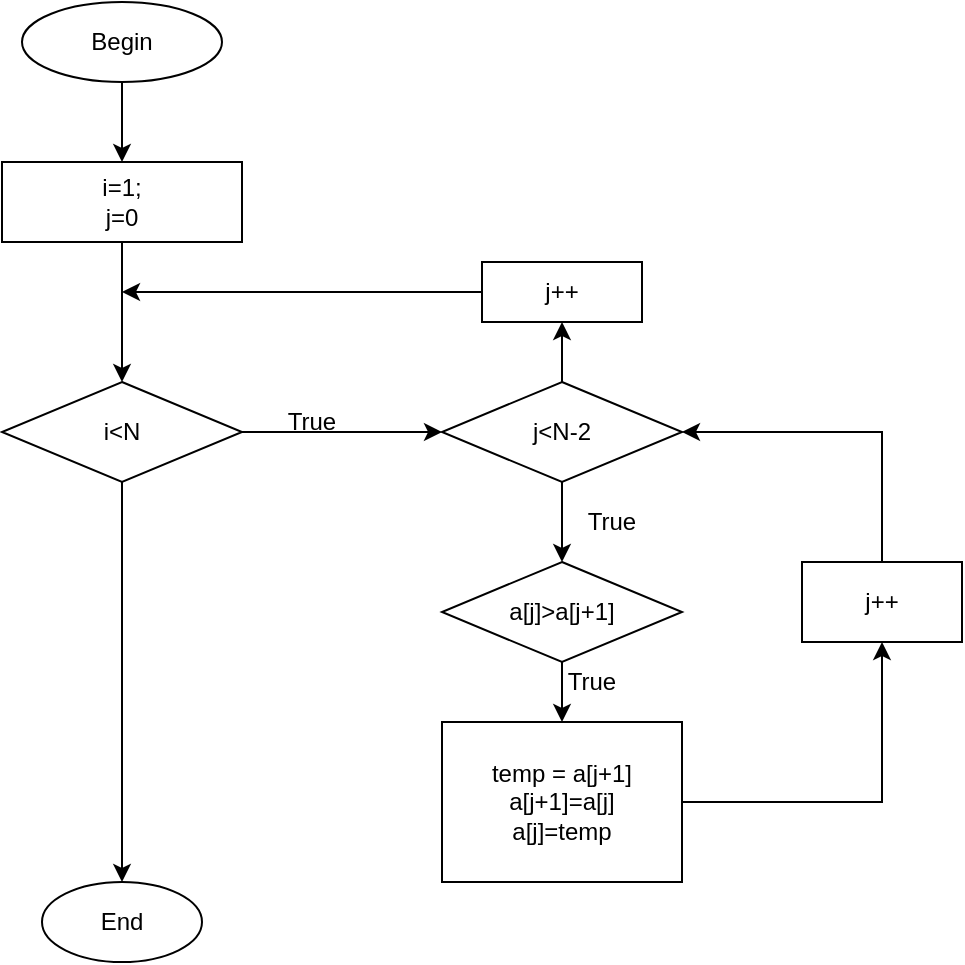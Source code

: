 <mxfile version="28.1.1">
  <diagram name="Page-1" id="04vF4BHMbiJNl363inTT">
    <mxGraphModel dx="1188" dy="648" grid="1" gridSize="10" guides="1" tooltips="1" connect="1" arrows="1" fold="1" page="1" pageScale="1" pageWidth="850" pageHeight="1100" math="0" shadow="0">
      <root>
        <mxCell id="0" />
        <mxCell id="1" parent="0" />
        <mxCell id="Xp768wxX1MOLNDLWDE36-3" value="" style="edgeStyle=orthogonalEdgeStyle;rounded=0;orthogonalLoop=1;jettySize=auto;html=1;" edge="1" parent="1" source="Xp768wxX1MOLNDLWDE36-1" target="Xp768wxX1MOLNDLWDE36-2">
          <mxGeometry relative="1" as="geometry" />
        </mxCell>
        <mxCell id="Xp768wxX1MOLNDLWDE36-1" value="Begin" style="ellipse;whiteSpace=wrap;html=1;" vertex="1" parent="1">
          <mxGeometry x="170" y="80" width="100" height="40" as="geometry" />
        </mxCell>
        <mxCell id="Xp768wxX1MOLNDLWDE36-5" value="" style="edgeStyle=orthogonalEdgeStyle;rounded=0;orthogonalLoop=1;jettySize=auto;html=1;" edge="1" parent="1" source="Xp768wxX1MOLNDLWDE36-2" target="Xp768wxX1MOLNDLWDE36-4">
          <mxGeometry relative="1" as="geometry" />
        </mxCell>
        <mxCell id="Xp768wxX1MOLNDLWDE36-2" value="i=1;&lt;br&gt;j=0" style="rounded=0;whiteSpace=wrap;html=1;" vertex="1" parent="1">
          <mxGeometry x="160" y="160" width="120" height="40" as="geometry" />
        </mxCell>
        <mxCell id="Xp768wxX1MOLNDLWDE36-7" style="edgeStyle=orthogonalEdgeStyle;rounded=0;orthogonalLoop=1;jettySize=auto;html=1;exitX=1;exitY=0.5;exitDx=0;exitDy=0;entryX=0;entryY=0.5;entryDx=0;entryDy=0;" edge="1" parent="1" source="Xp768wxX1MOLNDLWDE36-4" target="Xp768wxX1MOLNDLWDE36-6">
          <mxGeometry relative="1" as="geometry" />
        </mxCell>
        <mxCell id="Xp768wxX1MOLNDLWDE36-20" style="edgeStyle=orthogonalEdgeStyle;rounded=0;orthogonalLoop=1;jettySize=auto;html=1;entryX=0.5;entryY=0;entryDx=0;entryDy=0;" edge="1" parent="1" source="Xp768wxX1MOLNDLWDE36-4" target="Xp768wxX1MOLNDLWDE36-19">
          <mxGeometry relative="1" as="geometry" />
        </mxCell>
        <mxCell id="Xp768wxX1MOLNDLWDE36-4" value="i&amp;lt;N" style="rhombus;whiteSpace=wrap;html=1;" vertex="1" parent="1">
          <mxGeometry x="160" y="270" width="120" height="50" as="geometry" />
        </mxCell>
        <mxCell id="Xp768wxX1MOLNDLWDE36-9" style="edgeStyle=orthogonalEdgeStyle;rounded=0;orthogonalLoop=1;jettySize=auto;html=1;entryX=0.5;entryY=0;entryDx=0;entryDy=0;" edge="1" parent="1" source="Xp768wxX1MOLNDLWDE36-6" target="Xp768wxX1MOLNDLWDE36-8">
          <mxGeometry relative="1" as="geometry" />
        </mxCell>
        <mxCell id="Xp768wxX1MOLNDLWDE36-16" style="edgeStyle=orthogonalEdgeStyle;rounded=0;orthogonalLoop=1;jettySize=auto;html=1;entryX=0.5;entryY=1;entryDx=0;entryDy=0;" edge="1" parent="1" source="Xp768wxX1MOLNDLWDE36-6" target="Xp768wxX1MOLNDLWDE36-15">
          <mxGeometry relative="1" as="geometry" />
        </mxCell>
        <mxCell id="Xp768wxX1MOLNDLWDE36-6" value="j&amp;lt;N-2" style="rhombus;whiteSpace=wrap;html=1;" vertex="1" parent="1">
          <mxGeometry x="380" y="270" width="120" height="50" as="geometry" />
        </mxCell>
        <mxCell id="Xp768wxX1MOLNDLWDE36-11" value="" style="edgeStyle=orthogonalEdgeStyle;rounded=0;orthogonalLoop=1;jettySize=auto;html=1;" edge="1" parent="1" source="Xp768wxX1MOLNDLWDE36-8" target="Xp768wxX1MOLNDLWDE36-10">
          <mxGeometry relative="1" as="geometry" />
        </mxCell>
        <mxCell id="Xp768wxX1MOLNDLWDE36-8" value="a[j]&amp;gt;a[j+1]" style="rhombus;whiteSpace=wrap;html=1;" vertex="1" parent="1">
          <mxGeometry x="380" y="360" width="120" height="50" as="geometry" />
        </mxCell>
        <mxCell id="Xp768wxX1MOLNDLWDE36-13" style="edgeStyle=orthogonalEdgeStyle;rounded=0;orthogonalLoop=1;jettySize=auto;html=1;entryX=0.5;entryY=1;entryDx=0;entryDy=0;" edge="1" parent="1" source="Xp768wxX1MOLNDLWDE36-10" target="Xp768wxX1MOLNDLWDE36-12">
          <mxGeometry relative="1" as="geometry" />
        </mxCell>
        <mxCell id="Xp768wxX1MOLNDLWDE36-10" value="temp = a[j+1]&lt;br&gt;a[j+1]=a[j]&lt;br&gt;a[j]=temp" style="rounded=0;whiteSpace=wrap;html=1;" vertex="1" parent="1">
          <mxGeometry x="380" y="440" width="120" height="80" as="geometry" />
        </mxCell>
        <mxCell id="Xp768wxX1MOLNDLWDE36-14" style="edgeStyle=orthogonalEdgeStyle;rounded=0;orthogonalLoop=1;jettySize=auto;html=1;entryX=1;entryY=0.5;entryDx=0;entryDy=0;" edge="1" parent="1" source="Xp768wxX1MOLNDLWDE36-12" target="Xp768wxX1MOLNDLWDE36-6">
          <mxGeometry relative="1" as="geometry">
            <Array as="points">
              <mxPoint x="600" y="295" />
            </Array>
          </mxGeometry>
        </mxCell>
        <mxCell id="Xp768wxX1MOLNDLWDE36-12" value="j++" style="rounded=0;whiteSpace=wrap;html=1;" vertex="1" parent="1">
          <mxGeometry x="560" y="360" width="80" height="40" as="geometry" />
        </mxCell>
        <mxCell id="Xp768wxX1MOLNDLWDE36-18" style="edgeStyle=orthogonalEdgeStyle;rounded=0;orthogonalLoop=1;jettySize=auto;html=1;" edge="1" parent="1" source="Xp768wxX1MOLNDLWDE36-15">
          <mxGeometry relative="1" as="geometry">
            <mxPoint x="220" y="225" as="targetPoint" />
          </mxGeometry>
        </mxCell>
        <mxCell id="Xp768wxX1MOLNDLWDE36-15" value="j++" style="rounded=0;whiteSpace=wrap;html=1;" vertex="1" parent="1">
          <mxGeometry x="400" y="210" width="80" height="30" as="geometry" />
        </mxCell>
        <mxCell id="Xp768wxX1MOLNDLWDE36-19" value="End" style="ellipse;whiteSpace=wrap;html=1;" vertex="1" parent="1">
          <mxGeometry x="180" y="520" width="80" height="40" as="geometry" />
        </mxCell>
        <mxCell id="Xp768wxX1MOLNDLWDE36-22" value="True" style="text;strokeColor=none;align=center;fillColor=none;html=1;verticalAlign=middle;whiteSpace=wrap;rounded=0;" vertex="1" parent="1">
          <mxGeometry x="440" y="330" width="50" height="20" as="geometry" />
        </mxCell>
        <mxCell id="Xp768wxX1MOLNDLWDE36-23" value="True" style="text;strokeColor=none;align=center;fillColor=none;html=1;verticalAlign=middle;whiteSpace=wrap;rounded=0;" vertex="1" parent="1">
          <mxGeometry x="290" y="280" width="50" height="20" as="geometry" />
        </mxCell>
        <mxCell id="Xp768wxX1MOLNDLWDE36-24" value="True" style="text;strokeColor=none;align=center;fillColor=none;html=1;verticalAlign=middle;whiteSpace=wrap;rounded=0;" vertex="1" parent="1">
          <mxGeometry x="430" y="410" width="50" height="20" as="geometry" />
        </mxCell>
      </root>
    </mxGraphModel>
  </diagram>
</mxfile>
